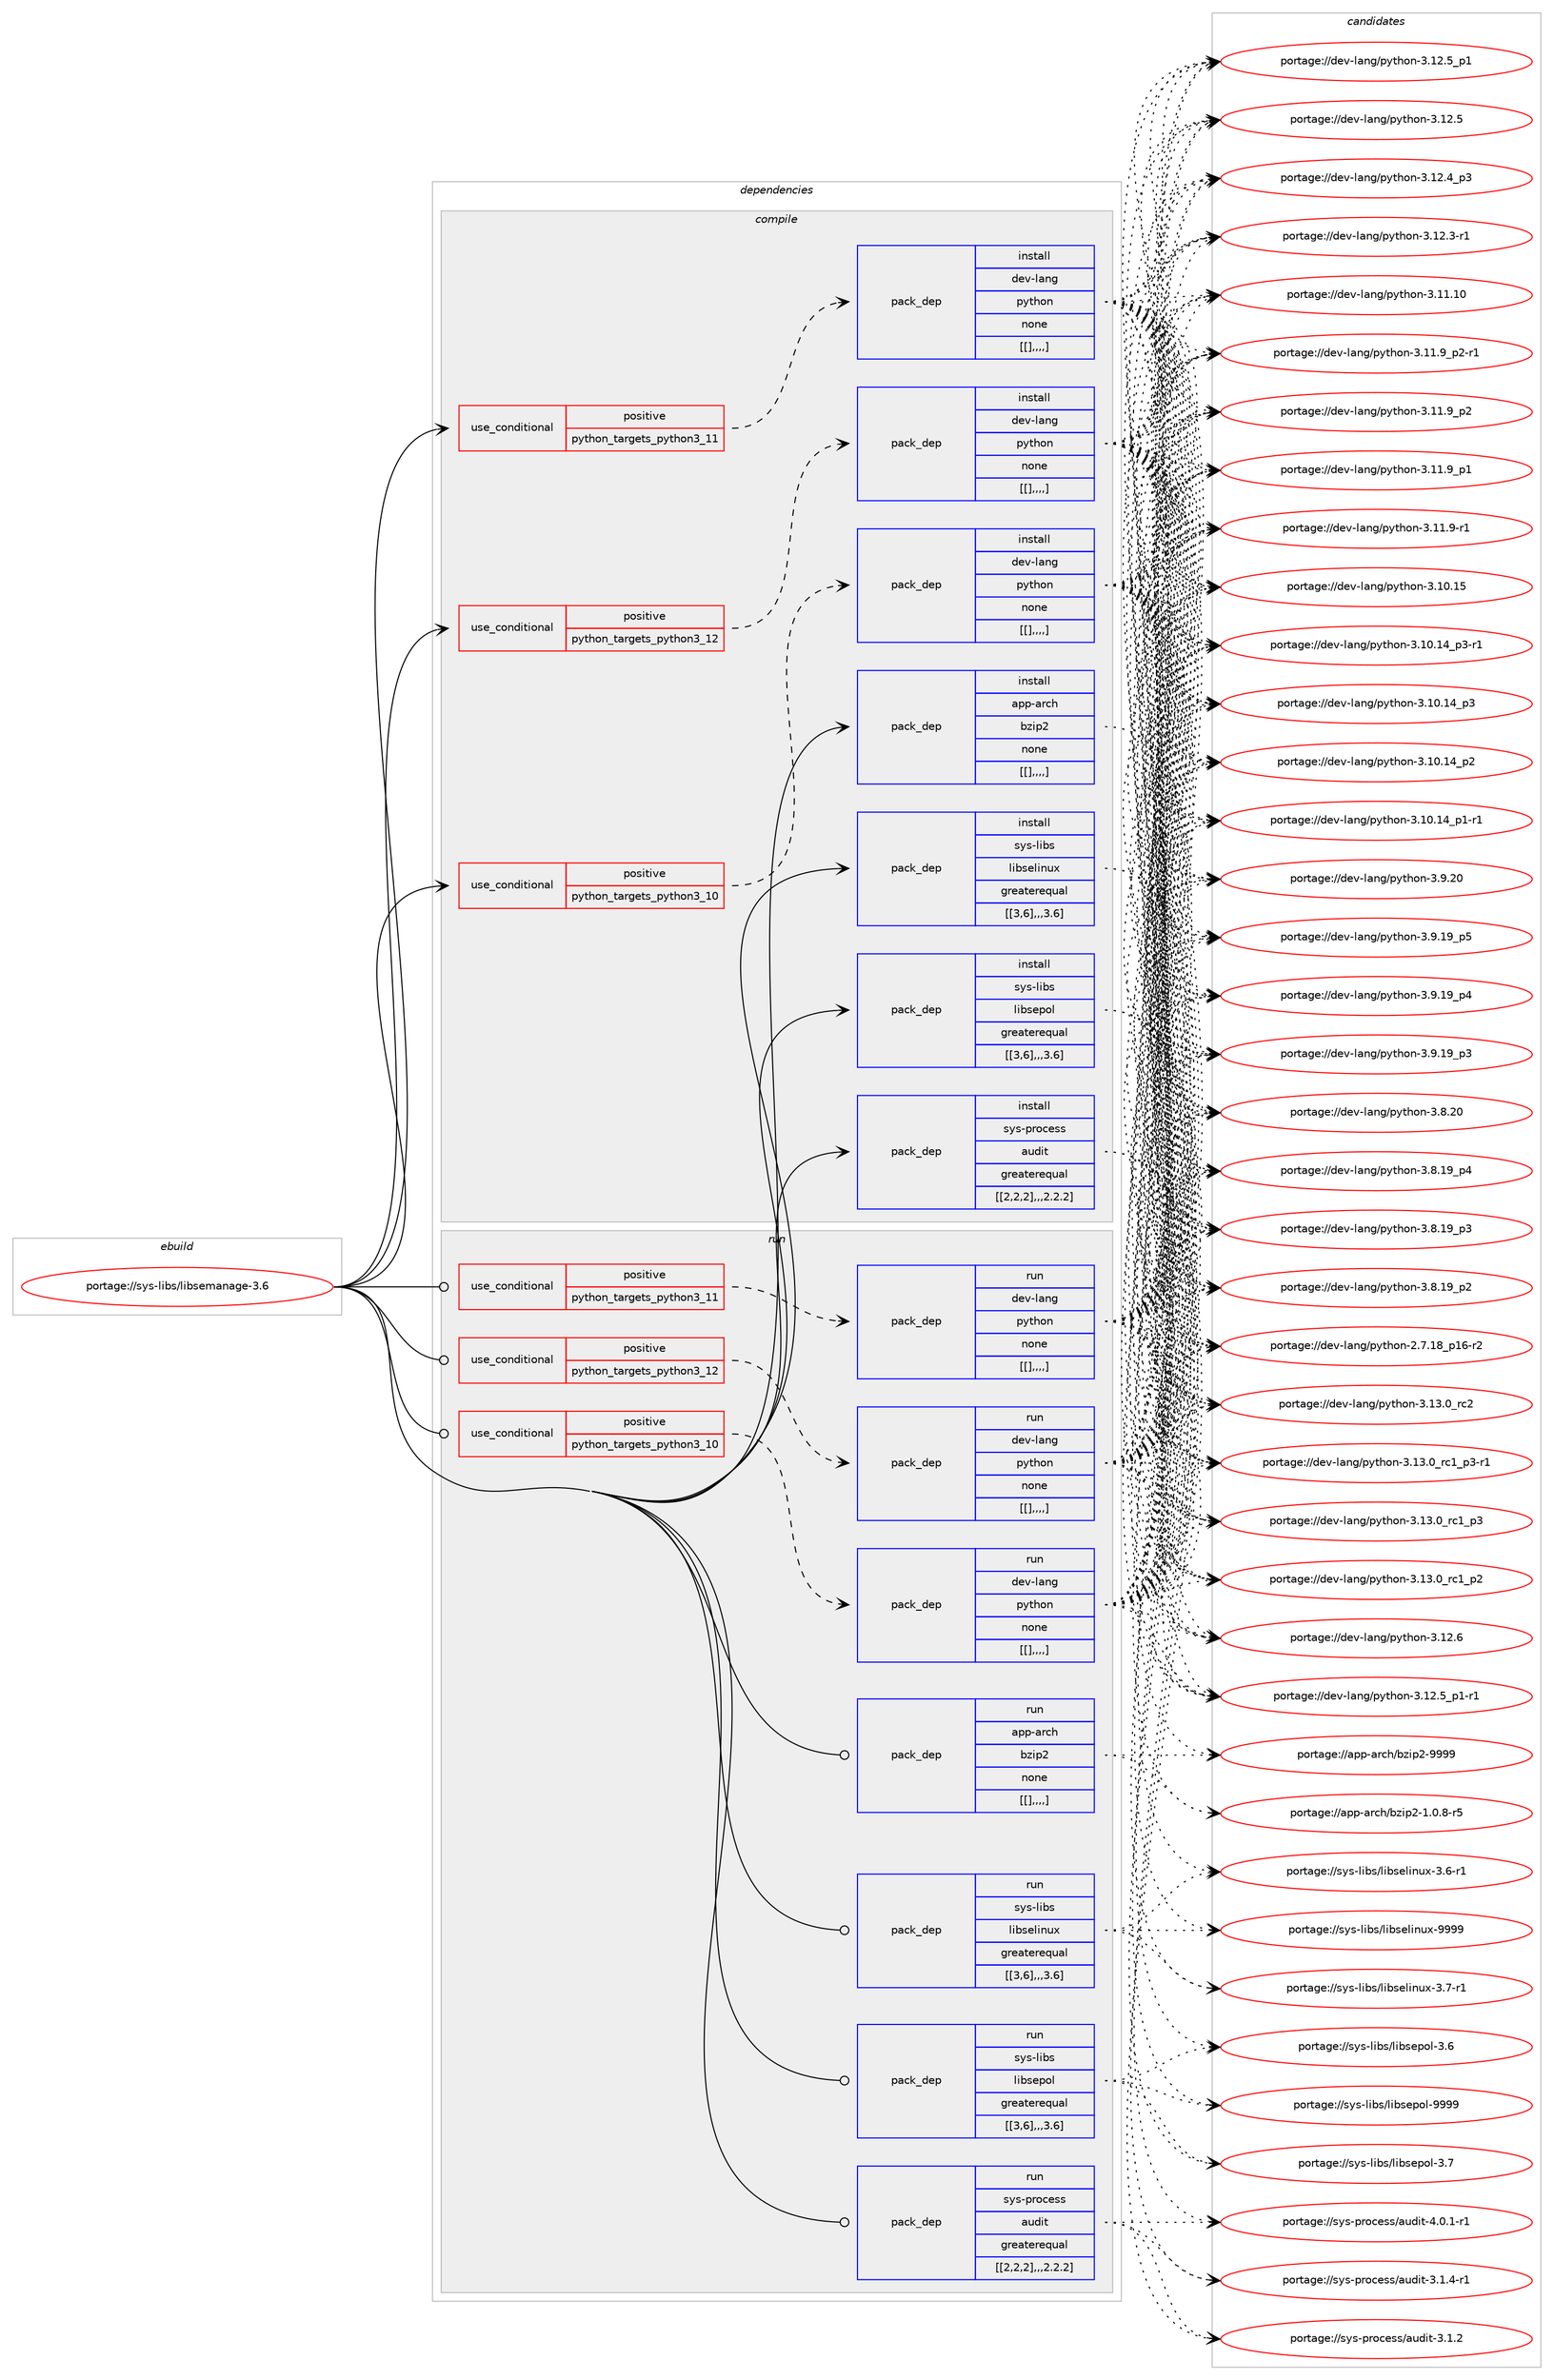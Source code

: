 digraph prolog {

# *************
# Graph options
# *************

newrank=true;
concentrate=true;
compound=true;
graph [rankdir=LR,fontname=Helvetica,fontsize=10,ranksep=1.5];#, ranksep=2.5, nodesep=0.2];
edge  [arrowhead=vee];
node  [fontname=Helvetica,fontsize=10];

# **********
# The ebuild
# **********

subgraph cluster_leftcol {
color=gray;
label=<<i>ebuild</i>>;
id [label="portage://sys-libs/libsemanage-3.6", color=red, width=4, href="../sys-libs/libsemanage-3.6.svg"];
}

# ****************
# The dependencies
# ****************

subgraph cluster_midcol {
color=gray;
label=<<i>dependencies</i>>;
subgraph cluster_compile {
fillcolor="#eeeeee";
style=filled;
label=<<i>compile</i>>;
subgraph cond122573 {
dependency459969 [label=<<TABLE BORDER="0" CELLBORDER="1" CELLSPACING="0" CELLPADDING="4"><TR><TD ROWSPAN="3" CELLPADDING="10">use_conditional</TD></TR><TR><TD>positive</TD></TR><TR><TD>python_targets_python3_10</TD></TR></TABLE>>, shape=none, color=red];
subgraph pack334276 {
dependency459970 [label=<<TABLE BORDER="0" CELLBORDER="1" CELLSPACING="0" CELLPADDING="4" WIDTH="220"><TR><TD ROWSPAN="6" CELLPADDING="30">pack_dep</TD></TR><TR><TD WIDTH="110">install</TD></TR><TR><TD>dev-lang</TD></TR><TR><TD>python</TD></TR><TR><TD>none</TD></TR><TR><TD>[[],,,,]</TD></TR></TABLE>>, shape=none, color=blue];
}
dependency459969:e -> dependency459970:w [weight=20,style="dashed",arrowhead="vee"];
}
id:e -> dependency459969:w [weight=20,style="solid",arrowhead="vee"];
subgraph cond122574 {
dependency459971 [label=<<TABLE BORDER="0" CELLBORDER="1" CELLSPACING="0" CELLPADDING="4"><TR><TD ROWSPAN="3" CELLPADDING="10">use_conditional</TD></TR><TR><TD>positive</TD></TR><TR><TD>python_targets_python3_11</TD></TR></TABLE>>, shape=none, color=red];
subgraph pack334277 {
dependency459972 [label=<<TABLE BORDER="0" CELLBORDER="1" CELLSPACING="0" CELLPADDING="4" WIDTH="220"><TR><TD ROWSPAN="6" CELLPADDING="30">pack_dep</TD></TR><TR><TD WIDTH="110">install</TD></TR><TR><TD>dev-lang</TD></TR><TR><TD>python</TD></TR><TR><TD>none</TD></TR><TR><TD>[[],,,,]</TD></TR></TABLE>>, shape=none, color=blue];
}
dependency459971:e -> dependency459972:w [weight=20,style="dashed",arrowhead="vee"];
}
id:e -> dependency459971:w [weight=20,style="solid",arrowhead="vee"];
subgraph cond122575 {
dependency459973 [label=<<TABLE BORDER="0" CELLBORDER="1" CELLSPACING="0" CELLPADDING="4"><TR><TD ROWSPAN="3" CELLPADDING="10">use_conditional</TD></TR><TR><TD>positive</TD></TR><TR><TD>python_targets_python3_12</TD></TR></TABLE>>, shape=none, color=red];
subgraph pack334278 {
dependency459974 [label=<<TABLE BORDER="0" CELLBORDER="1" CELLSPACING="0" CELLPADDING="4" WIDTH="220"><TR><TD ROWSPAN="6" CELLPADDING="30">pack_dep</TD></TR><TR><TD WIDTH="110">install</TD></TR><TR><TD>dev-lang</TD></TR><TR><TD>python</TD></TR><TR><TD>none</TD></TR><TR><TD>[[],,,,]</TD></TR></TABLE>>, shape=none, color=blue];
}
dependency459973:e -> dependency459974:w [weight=20,style="dashed",arrowhead="vee"];
}
id:e -> dependency459973:w [weight=20,style="solid",arrowhead="vee"];
subgraph pack334279 {
dependency459975 [label=<<TABLE BORDER="0" CELLBORDER="1" CELLSPACING="0" CELLPADDING="4" WIDTH="220"><TR><TD ROWSPAN="6" CELLPADDING="30">pack_dep</TD></TR><TR><TD WIDTH="110">install</TD></TR><TR><TD>app-arch</TD></TR><TR><TD>bzip2</TD></TR><TR><TD>none</TD></TR><TR><TD>[[],,,,]</TD></TR></TABLE>>, shape=none, color=blue];
}
id:e -> dependency459975:w [weight=20,style="solid",arrowhead="vee"];
subgraph pack334280 {
dependency459976 [label=<<TABLE BORDER="0" CELLBORDER="1" CELLSPACING="0" CELLPADDING="4" WIDTH="220"><TR><TD ROWSPAN="6" CELLPADDING="30">pack_dep</TD></TR><TR><TD WIDTH="110">install</TD></TR><TR><TD>sys-libs</TD></TR><TR><TD>libselinux</TD></TR><TR><TD>greaterequal</TD></TR><TR><TD>[[3,6],,,3.6]</TD></TR></TABLE>>, shape=none, color=blue];
}
id:e -> dependency459976:w [weight=20,style="solid",arrowhead="vee"];
subgraph pack334281 {
dependency459977 [label=<<TABLE BORDER="0" CELLBORDER="1" CELLSPACING="0" CELLPADDING="4" WIDTH="220"><TR><TD ROWSPAN="6" CELLPADDING="30">pack_dep</TD></TR><TR><TD WIDTH="110">install</TD></TR><TR><TD>sys-libs</TD></TR><TR><TD>libsepol</TD></TR><TR><TD>greaterequal</TD></TR><TR><TD>[[3,6],,,3.6]</TD></TR></TABLE>>, shape=none, color=blue];
}
id:e -> dependency459977:w [weight=20,style="solid",arrowhead="vee"];
subgraph pack334282 {
dependency459978 [label=<<TABLE BORDER="0" CELLBORDER="1" CELLSPACING="0" CELLPADDING="4" WIDTH="220"><TR><TD ROWSPAN="6" CELLPADDING="30">pack_dep</TD></TR><TR><TD WIDTH="110">install</TD></TR><TR><TD>sys-process</TD></TR><TR><TD>audit</TD></TR><TR><TD>greaterequal</TD></TR><TR><TD>[[2,2,2],,,2.2.2]</TD></TR></TABLE>>, shape=none, color=blue];
}
id:e -> dependency459978:w [weight=20,style="solid",arrowhead="vee"];
}
subgraph cluster_compileandrun {
fillcolor="#eeeeee";
style=filled;
label=<<i>compile and run</i>>;
}
subgraph cluster_run {
fillcolor="#eeeeee";
style=filled;
label=<<i>run</i>>;
subgraph cond122576 {
dependency459979 [label=<<TABLE BORDER="0" CELLBORDER="1" CELLSPACING="0" CELLPADDING="4"><TR><TD ROWSPAN="3" CELLPADDING="10">use_conditional</TD></TR><TR><TD>positive</TD></TR><TR><TD>python_targets_python3_10</TD></TR></TABLE>>, shape=none, color=red];
subgraph pack334283 {
dependency459980 [label=<<TABLE BORDER="0" CELLBORDER="1" CELLSPACING="0" CELLPADDING="4" WIDTH="220"><TR><TD ROWSPAN="6" CELLPADDING="30">pack_dep</TD></TR><TR><TD WIDTH="110">run</TD></TR><TR><TD>dev-lang</TD></TR><TR><TD>python</TD></TR><TR><TD>none</TD></TR><TR><TD>[[],,,,]</TD></TR></TABLE>>, shape=none, color=blue];
}
dependency459979:e -> dependency459980:w [weight=20,style="dashed",arrowhead="vee"];
}
id:e -> dependency459979:w [weight=20,style="solid",arrowhead="odot"];
subgraph cond122577 {
dependency459981 [label=<<TABLE BORDER="0" CELLBORDER="1" CELLSPACING="0" CELLPADDING="4"><TR><TD ROWSPAN="3" CELLPADDING="10">use_conditional</TD></TR><TR><TD>positive</TD></TR><TR><TD>python_targets_python3_11</TD></TR></TABLE>>, shape=none, color=red];
subgraph pack334284 {
dependency459982 [label=<<TABLE BORDER="0" CELLBORDER="1" CELLSPACING="0" CELLPADDING="4" WIDTH="220"><TR><TD ROWSPAN="6" CELLPADDING="30">pack_dep</TD></TR><TR><TD WIDTH="110">run</TD></TR><TR><TD>dev-lang</TD></TR><TR><TD>python</TD></TR><TR><TD>none</TD></TR><TR><TD>[[],,,,]</TD></TR></TABLE>>, shape=none, color=blue];
}
dependency459981:e -> dependency459982:w [weight=20,style="dashed",arrowhead="vee"];
}
id:e -> dependency459981:w [weight=20,style="solid",arrowhead="odot"];
subgraph cond122578 {
dependency459983 [label=<<TABLE BORDER="0" CELLBORDER="1" CELLSPACING="0" CELLPADDING="4"><TR><TD ROWSPAN="3" CELLPADDING="10">use_conditional</TD></TR><TR><TD>positive</TD></TR><TR><TD>python_targets_python3_12</TD></TR></TABLE>>, shape=none, color=red];
subgraph pack334285 {
dependency459984 [label=<<TABLE BORDER="0" CELLBORDER="1" CELLSPACING="0" CELLPADDING="4" WIDTH="220"><TR><TD ROWSPAN="6" CELLPADDING="30">pack_dep</TD></TR><TR><TD WIDTH="110">run</TD></TR><TR><TD>dev-lang</TD></TR><TR><TD>python</TD></TR><TR><TD>none</TD></TR><TR><TD>[[],,,,]</TD></TR></TABLE>>, shape=none, color=blue];
}
dependency459983:e -> dependency459984:w [weight=20,style="dashed",arrowhead="vee"];
}
id:e -> dependency459983:w [weight=20,style="solid",arrowhead="odot"];
subgraph pack334286 {
dependency459985 [label=<<TABLE BORDER="0" CELLBORDER="1" CELLSPACING="0" CELLPADDING="4" WIDTH="220"><TR><TD ROWSPAN="6" CELLPADDING="30">pack_dep</TD></TR><TR><TD WIDTH="110">run</TD></TR><TR><TD>app-arch</TD></TR><TR><TD>bzip2</TD></TR><TR><TD>none</TD></TR><TR><TD>[[],,,,]</TD></TR></TABLE>>, shape=none, color=blue];
}
id:e -> dependency459985:w [weight=20,style="solid",arrowhead="odot"];
subgraph pack334287 {
dependency459986 [label=<<TABLE BORDER="0" CELLBORDER="1" CELLSPACING="0" CELLPADDING="4" WIDTH="220"><TR><TD ROWSPAN="6" CELLPADDING="30">pack_dep</TD></TR><TR><TD WIDTH="110">run</TD></TR><TR><TD>sys-libs</TD></TR><TR><TD>libselinux</TD></TR><TR><TD>greaterequal</TD></TR><TR><TD>[[3,6],,,3.6]</TD></TR></TABLE>>, shape=none, color=blue];
}
id:e -> dependency459986:w [weight=20,style="solid",arrowhead="odot"];
subgraph pack334288 {
dependency459987 [label=<<TABLE BORDER="0" CELLBORDER="1" CELLSPACING="0" CELLPADDING="4" WIDTH="220"><TR><TD ROWSPAN="6" CELLPADDING="30">pack_dep</TD></TR><TR><TD WIDTH="110">run</TD></TR><TR><TD>sys-libs</TD></TR><TR><TD>libsepol</TD></TR><TR><TD>greaterequal</TD></TR><TR><TD>[[3,6],,,3.6]</TD></TR></TABLE>>, shape=none, color=blue];
}
id:e -> dependency459987:w [weight=20,style="solid",arrowhead="odot"];
subgraph pack334289 {
dependency459988 [label=<<TABLE BORDER="0" CELLBORDER="1" CELLSPACING="0" CELLPADDING="4" WIDTH="220"><TR><TD ROWSPAN="6" CELLPADDING="30">pack_dep</TD></TR><TR><TD WIDTH="110">run</TD></TR><TR><TD>sys-process</TD></TR><TR><TD>audit</TD></TR><TR><TD>greaterequal</TD></TR><TR><TD>[[2,2,2],,,2.2.2]</TD></TR></TABLE>>, shape=none, color=blue];
}
id:e -> dependency459988:w [weight=20,style="solid",arrowhead="odot"];
}
}

# **************
# The candidates
# **************

subgraph cluster_choices {
rank=same;
color=gray;
label=<<i>candidates</i>>;

subgraph choice334276 {
color=black;
nodesep=1;
choice10010111845108971101034711212111610411111045514649514648951149950 [label="portage://dev-lang/python-3.13.0_rc2", color=red, width=4,href="../dev-lang/python-3.13.0_rc2.svg"];
choice1001011184510897110103471121211161041111104551464951464895114994995112514511449 [label="portage://dev-lang/python-3.13.0_rc1_p3-r1", color=red, width=4,href="../dev-lang/python-3.13.0_rc1_p3-r1.svg"];
choice100101118451089711010347112121116104111110455146495146489511499499511251 [label="portage://dev-lang/python-3.13.0_rc1_p3", color=red, width=4,href="../dev-lang/python-3.13.0_rc1_p3.svg"];
choice100101118451089711010347112121116104111110455146495146489511499499511250 [label="portage://dev-lang/python-3.13.0_rc1_p2", color=red, width=4,href="../dev-lang/python-3.13.0_rc1_p2.svg"];
choice10010111845108971101034711212111610411111045514649504654 [label="portage://dev-lang/python-3.12.6", color=red, width=4,href="../dev-lang/python-3.12.6.svg"];
choice1001011184510897110103471121211161041111104551464950465395112494511449 [label="portage://dev-lang/python-3.12.5_p1-r1", color=red, width=4,href="../dev-lang/python-3.12.5_p1-r1.svg"];
choice100101118451089711010347112121116104111110455146495046539511249 [label="portage://dev-lang/python-3.12.5_p1", color=red, width=4,href="../dev-lang/python-3.12.5_p1.svg"];
choice10010111845108971101034711212111610411111045514649504653 [label="portage://dev-lang/python-3.12.5", color=red, width=4,href="../dev-lang/python-3.12.5.svg"];
choice100101118451089711010347112121116104111110455146495046529511251 [label="portage://dev-lang/python-3.12.4_p3", color=red, width=4,href="../dev-lang/python-3.12.4_p3.svg"];
choice100101118451089711010347112121116104111110455146495046514511449 [label="portage://dev-lang/python-3.12.3-r1", color=red, width=4,href="../dev-lang/python-3.12.3-r1.svg"];
choice1001011184510897110103471121211161041111104551464949464948 [label="portage://dev-lang/python-3.11.10", color=red, width=4,href="../dev-lang/python-3.11.10.svg"];
choice1001011184510897110103471121211161041111104551464949465795112504511449 [label="portage://dev-lang/python-3.11.9_p2-r1", color=red, width=4,href="../dev-lang/python-3.11.9_p2-r1.svg"];
choice100101118451089711010347112121116104111110455146494946579511250 [label="portage://dev-lang/python-3.11.9_p2", color=red, width=4,href="../dev-lang/python-3.11.9_p2.svg"];
choice100101118451089711010347112121116104111110455146494946579511249 [label="portage://dev-lang/python-3.11.9_p1", color=red, width=4,href="../dev-lang/python-3.11.9_p1.svg"];
choice100101118451089711010347112121116104111110455146494946574511449 [label="portage://dev-lang/python-3.11.9-r1", color=red, width=4,href="../dev-lang/python-3.11.9-r1.svg"];
choice1001011184510897110103471121211161041111104551464948464953 [label="portage://dev-lang/python-3.10.15", color=red, width=4,href="../dev-lang/python-3.10.15.svg"];
choice100101118451089711010347112121116104111110455146494846495295112514511449 [label="portage://dev-lang/python-3.10.14_p3-r1", color=red, width=4,href="../dev-lang/python-3.10.14_p3-r1.svg"];
choice10010111845108971101034711212111610411111045514649484649529511251 [label="portage://dev-lang/python-3.10.14_p3", color=red, width=4,href="../dev-lang/python-3.10.14_p3.svg"];
choice10010111845108971101034711212111610411111045514649484649529511250 [label="portage://dev-lang/python-3.10.14_p2", color=red, width=4,href="../dev-lang/python-3.10.14_p2.svg"];
choice100101118451089711010347112121116104111110455146494846495295112494511449 [label="portage://dev-lang/python-3.10.14_p1-r1", color=red, width=4,href="../dev-lang/python-3.10.14_p1-r1.svg"];
choice10010111845108971101034711212111610411111045514657465048 [label="portage://dev-lang/python-3.9.20", color=red, width=4,href="../dev-lang/python-3.9.20.svg"];
choice100101118451089711010347112121116104111110455146574649579511253 [label="portage://dev-lang/python-3.9.19_p5", color=red, width=4,href="../dev-lang/python-3.9.19_p5.svg"];
choice100101118451089711010347112121116104111110455146574649579511252 [label="portage://dev-lang/python-3.9.19_p4", color=red, width=4,href="../dev-lang/python-3.9.19_p4.svg"];
choice100101118451089711010347112121116104111110455146574649579511251 [label="portage://dev-lang/python-3.9.19_p3", color=red, width=4,href="../dev-lang/python-3.9.19_p3.svg"];
choice10010111845108971101034711212111610411111045514656465048 [label="portage://dev-lang/python-3.8.20", color=red, width=4,href="../dev-lang/python-3.8.20.svg"];
choice100101118451089711010347112121116104111110455146564649579511252 [label="portage://dev-lang/python-3.8.19_p4", color=red, width=4,href="../dev-lang/python-3.8.19_p4.svg"];
choice100101118451089711010347112121116104111110455146564649579511251 [label="portage://dev-lang/python-3.8.19_p3", color=red, width=4,href="../dev-lang/python-3.8.19_p3.svg"];
choice100101118451089711010347112121116104111110455146564649579511250 [label="portage://dev-lang/python-3.8.19_p2", color=red, width=4,href="../dev-lang/python-3.8.19_p2.svg"];
choice100101118451089711010347112121116104111110455046554649569511249544511450 [label="portage://dev-lang/python-2.7.18_p16-r2", color=red, width=4,href="../dev-lang/python-2.7.18_p16-r2.svg"];
dependency459970:e -> choice10010111845108971101034711212111610411111045514649514648951149950:w [style=dotted,weight="100"];
dependency459970:e -> choice1001011184510897110103471121211161041111104551464951464895114994995112514511449:w [style=dotted,weight="100"];
dependency459970:e -> choice100101118451089711010347112121116104111110455146495146489511499499511251:w [style=dotted,weight="100"];
dependency459970:e -> choice100101118451089711010347112121116104111110455146495146489511499499511250:w [style=dotted,weight="100"];
dependency459970:e -> choice10010111845108971101034711212111610411111045514649504654:w [style=dotted,weight="100"];
dependency459970:e -> choice1001011184510897110103471121211161041111104551464950465395112494511449:w [style=dotted,weight="100"];
dependency459970:e -> choice100101118451089711010347112121116104111110455146495046539511249:w [style=dotted,weight="100"];
dependency459970:e -> choice10010111845108971101034711212111610411111045514649504653:w [style=dotted,weight="100"];
dependency459970:e -> choice100101118451089711010347112121116104111110455146495046529511251:w [style=dotted,weight="100"];
dependency459970:e -> choice100101118451089711010347112121116104111110455146495046514511449:w [style=dotted,weight="100"];
dependency459970:e -> choice1001011184510897110103471121211161041111104551464949464948:w [style=dotted,weight="100"];
dependency459970:e -> choice1001011184510897110103471121211161041111104551464949465795112504511449:w [style=dotted,weight="100"];
dependency459970:e -> choice100101118451089711010347112121116104111110455146494946579511250:w [style=dotted,weight="100"];
dependency459970:e -> choice100101118451089711010347112121116104111110455146494946579511249:w [style=dotted,weight="100"];
dependency459970:e -> choice100101118451089711010347112121116104111110455146494946574511449:w [style=dotted,weight="100"];
dependency459970:e -> choice1001011184510897110103471121211161041111104551464948464953:w [style=dotted,weight="100"];
dependency459970:e -> choice100101118451089711010347112121116104111110455146494846495295112514511449:w [style=dotted,weight="100"];
dependency459970:e -> choice10010111845108971101034711212111610411111045514649484649529511251:w [style=dotted,weight="100"];
dependency459970:e -> choice10010111845108971101034711212111610411111045514649484649529511250:w [style=dotted,weight="100"];
dependency459970:e -> choice100101118451089711010347112121116104111110455146494846495295112494511449:w [style=dotted,weight="100"];
dependency459970:e -> choice10010111845108971101034711212111610411111045514657465048:w [style=dotted,weight="100"];
dependency459970:e -> choice100101118451089711010347112121116104111110455146574649579511253:w [style=dotted,weight="100"];
dependency459970:e -> choice100101118451089711010347112121116104111110455146574649579511252:w [style=dotted,weight="100"];
dependency459970:e -> choice100101118451089711010347112121116104111110455146574649579511251:w [style=dotted,weight="100"];
dependency459970:e -> choice10010111845108971101034711212111610411111045514656465048:w [style=dotted,weight="100"];
dependency459970:e -> choice100101118451089711010347112121116104111110455146564649579511252:w [style=dotted,weight="100"];
dependency459970:e -> choice100101118451089711010347112121116104111110455146564649579511251:w [style=dotted,weight="100"];
dependency459970:e -> choice100101118451089711010347112121116104111110455146564649579511250:w [style=dotted,weight="100"];
dependency459970:e -> choice100101118451089711010347112121116104111110455046554649569511249544511450:w [style=dotted,weight="100"];
}
subgraph choice334277 {
color=black;
nodesep=1;
choice10010111845108971101034711212111610411111045514649514648951149950 [label="portage://dev-lang/python-3.13.0_rc2", color=red, width=4,href="../dev-lang/python-3.13.0_rc2.svg"];
choice1001011184510897110103471121211161041111104551464951464895114994995112514511449 [label="portage://dev-lang/python-3.13.0_rc1_p3-r1", color=red, width=4,href="../dev-lang/python-3.13.0_rc1_p3-r1.svg"];
choice100101118451089711010347112121116104111110455146495146489511499499511251 [label="portage://dev-lang/python-3.13.0_rc1_p3", color=red, width=4,href="../dev-lang/python-3.13.0_rc1_p3.svg"];
choice100101118451089711010347112121116104111110455146495146489511499499511250 [label="portage://dev-lang/python-3.13.0_rc1_p2", color=red, width=4,href="../dev-lang/python-3.13.0_rc1_p2.svg"];
choice10010111845108971101034711212111610411111045514649504654 [label="portage://dev-lang/python-3.12.6", color=red, width=4,href="../dev-lang/python-3.12.6.svg"];
choice1001011184510897110103471121211161041111104551464950465395112494511449 [label="portage://dev-lang/python-3.12.5_p1-r1", color=red, width=4,href="../dev-lang/python-3.12.5_p1-r1.svg"];
choice100101118451089711010347112121116104111110455146495046539511249 [label="portage://dev-lang/python-3.12.5_p1", color=red, width=4,href="../dev-lang/python-3.12.5_p1.svg"];
choice10010111845108971101034711212111610411111045514649504653 [label="portage://dev-lang/python-3.12.5", color=red, width=4,href="../dev-lang/python-3.12.5.svg"];
choice100101118451089711010347112121116104111110455146495046529511251 [label="portage://dev-lang/python-3.12.4_p3", color=red, width=4,href="../dev-lang/python-3.12.4_p3.svg"];
choice100101118451089711010347112121116104111110455146495046514511449 [label="portage://dev-lang/python-3.12.3-r1", color=red, width=4,href="../dev-lang/python-3.12.3-r1.svg"];
choice1001011184510897110103471121211161041111104551464949464948 [label="portage://dev-lang/python-3.11.10", color=red, width=4,href="../dev-lang/python-3.11.10.svg"];
choice1001011184510897110103471121211161041111104551464949465795112504511449 [label="portage://dev-lang/python-3.11.9_p2-r1", color=red, width=4,href="../dev-lang/python-3.11.9_p2-r1.svg"];
choice100101118451089711010347112121116104111110455146494946579511250 [label="portage://dev-lang/python-3.11.9_p2", color=red, width=4,href="../dev-lang/python-3.11.9_p2.svg"];
choice100101118451089711010347112121116104111110455146494946579511249 [label="portage://dev-lang/python-3.11.9_p1", color=red, width=4,href="../dev-lang/python-3.11.9_p1.svg"];
choice100101118451089711010347112121116104111110455146494946574511449 [label="portage://dev-lang/python-3.11.9-r1", color=red, width=4,href="../dev-lang/python-3.11.9-r1.svg"];
choice1001011184510897110103471121211161041111104551464948464953 [label="portage://dev-lang/python-3.10.15", color=red, width=4,href="../dev-lang/python-3.10.15.svg"];
choice100101118451089711010347112121116104111110455146494846495295112514511449 [label="portage://dev-lang/python-3.10.14_p3-r1", color=red, width=4,href="../dev-lang/python-3.10.14_p3-r1.svg"];
choice10010111845108971101034711212111610411111045514649484649529511251 [label="portage://dev-lang/python-3.10.14_p3", color=red, width=4,href="../dev-lang/python-3.10.14_p3.svg"];
choice10010111845108971101034711212111610411111045514649484649529511250 [label="portage://dev-lang/python-3.10.14_p2", color=red, width=4,href="../dev-lang/python-3.10.14_p2.svg"];
choice100101118451089711010347112121116104111110455146494846495295112494511449 [label="portage://dev-lang/python-3.10.14_p1-r1", color=red, width=4,href="../dev-lang/python-3.10.14_p1-r1.svg"];
choice10010111845108971101034711212111610411111045514657465048 [label="portage://dev-lang/python-3.9.20", color=red, width=4,href="../dev-lang/python-3.9.20.svg"];
choice100101118451089711010347112121116104111110455146574649579511253 [label="portage://dev-lang/python-3.9.19_p5", color=red, width=4,href="../dev-lang/python-3.9.19_p5.svg"];
choice100101118451089711010347112121116104111110455146574649579511252 [label="portage://dev-lang/python-3.9.19_p4", color=red, width=4,href="../dev-lang/python-3.9.19_p4.svg"];
choice100101118451089711010347112121116104111110455146574649579511251 [label="portage://dev-lang/python-3.9.19_p3", color=red, width=4,href="../dev-lang/python-3.9.19_p3.svg"];
choice10010111845108971101034711212111610411111045514656465048 [label="portage://dev-lang/python-3.8.20", color=red, width=4,href="../dev-lang/python-3.8.20.svg"];
choice100101118451089711010347112121116104111110455146564649579511252 [label="portage://dev-lang/python-3.8.19_p4", color=red, width=4,href="../dev-lang/python-3.8.19_p4.svg"];
choice100101118451089711010347112121116104111110455146564649579511251 [label="portage://dev-lang/python-3.8.19_p3", color=red, width=4,href="../dev-lang/python-3.8.19_p3.svg"];
choice100101118451089711010347112121116104111110455146564649579511250 [label="portage://dev-lang/python-3.8.19_p2", color=red, width=4,href="../dev-lang/python-3.8.19_p2.svg"];
choice100101118451089711010347112121116104111110455046554649569511249544511450 [label="portage://dev-lang/python-2.7.18_p16-r2", color=red, width=4,href="../dev-lang/python-2.7.18_p16-r2.svg"];
dependency459972:e -> choice10010111845108971101034711212111610411111045514649514648951149950:w [style=dotted,weight="100"];
dependency459972:e -> choice1001011184510897110103471121211161041111104551464951464895114994995112514511449:w [style=dotted,weight="100"];
dependency459972:e -> choice100101118451089711010347112121116104111110455146495146489511499499511251:w [style=dotted,weight="100"];
dependency459972:e -> choice100101118451089711010347112121116104111110455146495146489511499499511250:w [style=dotted,weight="100"];
dependency459972:e -> choice10010111845108971101034711212111610411111045514649504654:w [style=dotted,weight="100"];
dependency459972:e -> choice1001011184510897110103471121211161041111104551464950465395112494511449:w [style=dotted,weight="100"];
dependency459972:e -> choice100101118451089711010347112121116104111110455146495046539511249:w [style=dotted,weight="100"];
dependency459972:e -> choice10010111845108971101034711212111610411111045514649504653:w [style=dotted,weight="100"];
dependency459972:e -> choice100101118451089711010347112121116104111110455146495046529511251:w [style=dotted,weight="100"];
dependency459972:e -> choice100101118451089711010347112121116104111110455146495046514511449:w [style=dotted,weight="100"];
dependency459972:e -> choice1001011184510897110103471121211161041111104551464949464948:w [style=dotted,weight="100"];
dependency459972:e -> choice1001011184510897110103471121211161041111104551464949465795112504511449:w [style=dotted,weight="100"];
dependency459972:e -> choice100101118451089711010347112121116104111110455146494946579511250:w [style=dotted,weight="100"];
dependency459972:e -> choice100101118451089711010347112121116104111110455146494946579511249:w [style=dotted,weight="100"];
dependency459972:e -> choice100101118451089711010347112121116104111110455146494946574511449:w [style=dotted,weight="100"];
dependency459972:e -> choice1001011184510897110103471121211161041111104551464948464953:w [style=dotted,weight="100"];
dependency459972:e -> choice100101118451089711010347112121116104111110455146494846495295112514511449:w [style=dotted,weight="100"];
dependency459972:e -> choice10010111845108971101034711212111610411111045514649484649529511251:w [style=dotted,weight="100"];
dependency459972:e -> choice10010111845108971101034711212111610411111045514649484649529511250:w [style=dotted,weight="100"];
dependency459972:e -> choice100101118451089711010347112121116104111110455146494846495295112494511449:w [style=dotted,weight="100"];
dependency459972:e -> choice10010111845108971101034711212111610411111045514657465048:w [style=dotted,weight="100"];
dependency459972:e -> choice100101118451089711010347112121116104111110455146574649579511253:w [style=dotted,weight="100"];
dependency459972:e -> choice100101118451089711010347112121116104111110455146574649579511252:w [style=dotted,weight="100"];
dependency459972:e -> choice100101118451089711010347112121116104111110455146574649579511251:w [style=dotted,weight="100"];
dependency459972:e -> choice10010111845108971101034711212111610411111045514656465048:w [style=dotted,weight="100"];
dependency459972:e -> choice100101118451089711010347112121116104111110455146564649579511252:w [style=dotted,weight="100"];
dependency459972:e -> choice100101118451089711010347112121116104111110455146564649579511251:w [style=dotted,weight="100"];
dependency459972:e -> choice100101118451089711010347112121116104111110455146564649579511250:w [style=dotted,weight="100"];
dependency459972:e -> choice100101118451089711010347112121116104111110455046554649569511249544511450:w [style=dotted,weight="100"];
}
subgraph choice334278 {
color=black;
nodesep=1;
choice10010111845108971101034711212111610411111045514649514648951149950 [label="portage://dev-lang/python-3.13.0_rc2", color=red, width=4,href="../dev-lang/python-3.13.0_rc2.svg"];
choice1001011184510897110103471121211161041111104551464951464895114994995112514511449 [label="portage://dev-lang/python-3.13.0_rc1_p3-r1", color=red, width=4,href="../dev-lang/python-3.13.0_rc1_p3-r1.svg"];
choice100101118451089711010347112121116104111110455146495146489511499499511251 [label="portage://dev-lang/python-3.13.0_rc1_p3", color=red, width=4,href="../dev-lang/python-3.13.0_rc1_p3.svg"];
choice100101118451089711010347112121116104111110455146495146489511499499511250 [label="portage://dev-lang/python-3.13.0_rc1_p2", color=red, width=4,href="../dev-lang/python-3.13.0_rc1_p2.svg"];
choice10010111845108971101034711212111610411111045514649504654 [label="portage://dev-lang/python-3.12.6", color=red, width=4,href="../dev-lang/python-3.12.6.svg"];
choice1001011184510897110103471121211161041111104551464950465395112494511449 [label="portage://dev-lang/python-3.12.5_p1-r1", color=red, width=4,href="../dev-lang/python-3.12.5_p1-r1.svg"];
choice100101118451089711010347112121116104111110455146495046539511249 [label="portage://dev-lang/python-3.12.5_p1", color=red, width=4,href="../dev-lang/python-3.12.5_p1.svg"];
choice10010111845108971101034711212111610411111045514649504653 [label="portage://dev-lang/python-3.12.5", color=red, width=4,href="../dev-lang/python-3.12.5.svg"];
choice100101118451089711010347112121116104111110455146495046529511251 [label="portage://dev-lang/python-3.12.4_p3", color=red, width=4,href="../dev-lang/python-3.12.4_p3.svg"];
choice100101118451089711010347112121116104111110455146495046514511449 [label="portage://dev-lang/python-3.12.3-r1", color=red, width=4,href="../dev-lang/python-3.12.3-r1.svg"];
choice1001011184510897110103471121211161041111104551464949464948 [label="portage://dev-lang/python-3.11.10", color=red, width=4,href="../dev-lang/python-3.11.10.svg"];
choice1001011184510897110103471121211161041111104551464949465795112504511449 [label="portage://dev-lang/python-3.11.9_p2-r1", color=red, width=4,href="../dev-lang/python-3.11.9_p2-r1.svg"];
choice100101118451089711010347112121116104111110455146494946579511250 [label="portage://dev-lang/python-3.11.9_p2", color=red, width=4,href="../dev-lang/python-3.11.9_p2.svg"];
choice100101118451089711010347112121116104111110455146494946579511249 [label="portage://dev-lang/python-3.11.9_p1", color=red, width=4,href="../dev-lang/python-3.11.9_p1.svg"];
choice100101118451089711010347112121116104111110455146494946574511449 [label="portage://dev-lang/python-3.11.9-r1", color=red, width=4,href="../dev-lang/python-3.11.9-r1.svg"];
choice1001011184510897110103471121211161041111104551464948464953 [label="portage://dev-lang/python-3.10.15", color=red, width=4,href="../dev-lang/python-3.10.15.svg"];
choice100101118451089711010347112121116104111110455146494846495295112514511449 [label="portage://dev-lang/python-3.10.14_p3-r1", color=red, width=4,href="../dev-lang/python-3.10.14_p3-r1.svg"];
choice10010111845108971101034711212111610411111045514649484649529511251 [label="portage://dev-lang/python-3.10.14_p3", color=red, width=4,href="../dev-lang/python-3.10.14_p3.svg"];
choice10010111845108971101034711212111610411111045514649484649529511250 [label="portage://dev-lang/python-3.10.14_p2", color=red, width=4,href="../dev-lang/python-3.10.14_p2.svg"];
choice100101118451089711010347112121116104111110455146494846495295112494511449 [label="portage://dev-lang/python-3.10.14_p1-r1", color=red, width=4,href="../dev-lang/python-3.10.14_p1-r1.svg"];
choice10010111845108971101034711212111610411111045514657465048 [label="portage://dev-lang/python-3.9.20", color=red, width=4,href="../dev-lang/python-3.9.20.svg"];
choice100101118451089711010347112121116104111110455146574649579511253 [label="portage://dev-lang/python-3.9.19_p5", color=red, width=4,href="../dev-lang/python-3.9.19_p5.svg"];
choice100101118451089711010347112121116104111110455146574649579511252 [label="portage://dev-lang/python-3.9.19_p4", color=red, width=4,href="../dev-lang/python-3.9.19_p4.svg"];
choice100101118451089711010347112121116104111110455146574649579511251 [label="portage://dev-lang/python-3.9.19_p3", color=red, width=4,href="../dev-lang/python-3.9.19_p3.svg"];
choice10010111845108971101034711212111610411111045514656465048 [label="portage://dev-lang/python-3.8.20", color=red, width=4,href="../dev-lang/python-3.8.20.svg"];
choice100101118451089711010347112121116104111110455146564649579511252 [label="portage://dev-lang/python-3.8.19_p4", color=red, width=4,href="../dev-lang/python-3.8.19_p4.svg"];
choice100101118451089711010347112121116104111110455146564649579511251 [label="portage://dev-lang/python-3.8.19_p3", color=red, width=4,href="../dev-lang/python-3.8.19_p3.svg"];
choice100101118451089711010347112121116104111110455146564649579511250 [label="portage://dev-lang/python-3.8.19_p2", color=red, width=4,href="../dev-lang/python-3.8.19_p2.svg"];
choice100101118451089711010347112121116104111110455046554649569511249544511450 [label="portage://dev-lang/python-2.7.18_p16-r2", color=red, width=4,href="../dev-lang/python-2.7.18_p16-r2.svg"];
dependency459974:e -> choice10010111845108971101034711212111610411111045514649514648951149950:w [style=dotted,weight="100"];
dependency459974:e -> choice1001011184510897110103471121211161041111104551464951464895114994995112514511449:w [style=dotted,weight="100"];
dependency459974:e -> choice100101118451089711010347112121116104111110455146495146489511499499511251:w [style=dotted,weight="100"];
dependency459974:e -> choice100101118451089711010347112121116104111110455146495146489511499499511250:w [style=dotted,weight="100"];
dependency459974:e -> choice10010111845108971101034711212111610411111045514649504654:w [style=dotted,weight="100"];
dependency459974:e -> choice1001011184510897110103471121211161041111104551464950465395112494511449:w [style=dotted,weight="100"];
dependency459974:e -> choice100101118451089711010347112121116104111110455146495046539511249:w [style=dotted,weight="100"];
dependency459974:e -> choice10010111845108971101034711212111610411111045514649504653:w [style=dotted,weight="100"];
dependency459974:e -> choice100101118451089711010347112121116104111110455146495046529511251:w [style=dotted,weight="100"];
dependency459974:e -> choice100101118451089711010347112121116104111110455146495046514511449:w [style=dotted,weight="100"];
dependency459974:e -> choice1001011184510897110103471121211161041111104551464949464948:w [style=dotted,weight="100"];
dependency459974:e -> choice1001011184510897110103471121211161041111104551464949465795112504511449:w [style=dotted,weight="100"];
dependency459974:e -> choice100101118451089711010347112121116104111110455146494946579511250:w [style=dotted,weight="100"];
dependency459974:e -> choice100101118451089711010347112121116104111110455146494946579511249:w [style=dotted,weight="100"];
dependency459974:e -> choice100101118451089711010347112121116104111110455146494946574511449:w [style=dotted,weight="100"];
dependency459974:e -> choice1001011184510897110103471121211161041111104551464948464953:w [style=dotted,weight="100"];
dependency459974:e -> choice100101118451089711010347112121116104111110455146494846495295112514511449:w [style=dotted,weight="100"];
dependency459974:e -> choice10010111845108971101034711212111610411111045514649484649529511251:w [style=dotted,weight="100"];
dependency459974:e -> choice10010111845108971101034711212111610411111045514649484649529511250:w [style=dotted,weight="100"];
dependency459974:e -> choice100101118451089711010347112121116104111110455146494846495295112494511449:w [style=dotted,weight="100"];
dependency459974:e -> choice10010111845108971101034711212111610411111045514657465048:w [style=dotted,weight="100"];
dependency459974:e -> choice100101118451089711010347112121116104111110455146574649579511253:w [style=dotted,weight="100"];
dependency459974:e -> choice100101118451089711010347112121116104111110455146574649579511252:w [style=dotted,weight="100"];
dependency459974:e -> choice100101118451089711010347112121116104111110455146574649579511251:w [style=dotted,weight="100"];
dependency459974:e -> choice10010111845108971101034711212111610411111045514656465048:w [style=dotted,weight="100"];
dependency459974:e -> choice100101118451089711010347112121116104111110455146564649579511252:w [style=dotted,weight="100"];
dependency459974:e -> choice100101118451089711010347112121116104111110455146564649579511251:w [style=dotted,weight="100"];
dependency459974:e -> choice100101118451089711010347112121116104111110455146564649579511250:w [style=dotted,weight="100"];
dependency459974:e -> choice100101118451089711010347112121116104111110455046554649569511249544511450:w [style=dotted,weight="100"];
}
subgraph choice334279 {
color=black;
nodesep=1;
choice971121124597114991044798122105112504557575757 [label="portage://app-arch/bzip2-9999", color=red, width=4,href="../app-arch/bzip2-9999.svg"];
choice971121124597114991044798122105112504549464846564511453 [label="portage://app-arch/bzip2-1.0.8-r5", color=red, width=4,href="../app-arch/bzip2-1.0.8-r5.svg"];
dependency459975:e -> choice971121124597114991044798122105112504557575757:w [style=dotted,weight="100"];
dependency459975:e -> choice971121124597114991044798122105112504549464846564511453:w [style=dotted,weight="100"];
}
subgraph choice334280 {
color=black;
nodesep=1;
choice115121115451081059811547108105981151011081051101171204557575757 [label="portage://sys-libs/libselinux-9999", color=red, width=4,href="../sys-libs/libselinux-9999.svg"];
choice11512111545108105981154710810598115101108105110117120455146554511449 [label="portage://sys-libs/libselinux-3.7-r1", color=red, width=4,href="../sys-libs/libselinux-3.7-r1.svg"];
choice11512111545108105981154710810598115101108105110117120455146544511449 [label="portage://sys-libs/libselinux-3.6-r1", color=red, width=4,href="../sys-libs/libselinux-3.6-r1.svg"];
dependency459976:e -> choice115121115451081059811547108105981151011081051101171204557575757:w [style=dotted,weight="100"];
dependency459976:e -> choice11512111545108105981154710810598115101108105110117120455146554511449:w [style=dotted,weight="100"];
dependency459976:e -> choice11512111545108105981154710810598115101108105110117120455146544511449:w [style=dotted,weight="100"];
}
subgraph choice334281 {
color=black;
nodesep=1;
choice115121115451081059811547108105981151011121111084557575757 [label="portage://sys-libs/libsepol-9999", color=red, width=4,href="../sys-libs/libsepol-9999.svg"];
choice1151211154510810598115471081059811510111211110845514655 [label="portage://sys-libs/libsepol-3.7", color=red, width=4,href="../sys-libs/libsepol-3.7.svg"];
choice1151211154510810598115471081059811510111211110845514654 [label="portage://sys-libs/libsepol-3.6", color=red, width=4,href="../sys-libs/libsepol-3.6.svg"];
dependency459977:e -> choice115121115451081059811547108105981151011121111084557575757:w [style=dotted,weight="100"];
dependency459977:e -> choice1151211154510810598115471081059811510111211110845514655:w [style=dotted,weight="100"];
dependency459977:e -> choice1151211154510810598115471081059811510111211110845514654:w [style=dotted,weight="100"];
}
subgraph choice334282 {
color=black;
nodesep=1;
choice115121115451121141119910111511547971171001051164552464846494511449 [label="portage://sys-process/audit-4.0.1-r1", color=red, width=4,href="../sys-process/audit-4.0.1-r1.svg"];
choice115121115451121141119910111511547971171001051164551464946524511449 [label="portage://sys-process/audit-3.1.4-r1", color=red, width=4,href="../sys-process/audit-3.1.4-r1.svg"];
choice11512111545112114111991011151154797117100105116455146494650 [label="portage://sys-process/audit-3.1.2", color=red, width=4,href="../sys-process/audit-3.1.2.svg"];
dependency459978:e -> choice115121115451121141119910111511547971171001051164552464846494511449:w [style=dotted,weight="100"];
dependency459978:e -> choice115121115451121141119910111511547971171001051164551464946524511449:w [style=dotted,weight="100"];
dependency459978:e -> choice11512111545112114111991011151154797117100105116455146494650:w [style=dotted,weight="100"];
}
subgraph choice334283 {
color=black;
nodesep=1;
choice10010111845108971101034711212111610411111045514649514648951149950 [label="portage://dev-lang/python-3.13.0_rc2", color=red, width=4,href="../dev-lang/python-3.13.0_rc2.svg"];
choice1001011184510897110103471121211161041111104551464951464895114994995112514511449 [label="portage://dev-lang/python-3.13.0_rc1_p3-r1", color=red, width=4,href="../dev-lang/python-3.13.0_rc1_p3-r1.svg"];
choice100101118451089711010347112121116104111110455146495146489511499499511251 [label="portage://dev-lang/python-3.13.0_rc1_p3", color=red, width=4,href="../dev-lang/python-3.13.0_rc1_p3.svg"];
choice100101118451089711010347112121116104111110455146495146489511499499511250 [label="portage://dev-lang/python-3.13.0_rc1_p2", color=red, width=4,href="../dev-lang/python-3.13.0_rc1_p2.svg"];
choice10010111845108971101034711212111610411111045514649504654 [label="portage://dev-lang/python-3.12.6", color=red, width=4,href="../dev-lang/python-3.12.6.svg"];
choice1001011184510897110103471121211161041111104551464950465395112494511449 [label="portage://dev-lang/python-3.12.5_p1-r1", color=red, width=4,href="../dev-lang/python-3.12.5_p1-r1.svg"];
choice100101118451089711010347112121116104111110455146495046539511249 [label="portage://dev-lang/python-3.12.5_p1", color=red, width=4,href="../dev-lang/python-3.12.5_p1.svg"];
choice10010111845108971101034711212111610411111045514649504653 [label="portage://dev-lang/python-3.12.5", color=red, width=4,href="../dev-lang/python-3.12.5.svg"];
choice100101118451089711010347112121116104111110455146495046529511251 [label="portage://dev-lang/python-3.12.4_p3", color=red, width=4,href="../dev-lang/python-3.12.4_p3.svg"];
choice100101118451089711010347112121116104111110455146495046514511449 [label="portage://dev-lang/python-3.12.3-r1", color=red, width=4,href="../dev-lang/python-3.12.3-r1.svg"];
choice1001011184510897110103471121211161041111104551464949464948 [label="portage://dev-lang/python-3.11.10", color=red, width=4,href="../dev-lang/python-3.11.10.svg"];
choice1001011184510897110103471121211161041111104551464949465795112504511449 [label="portage://dev-lang/python-3.11.9_p2-r1", color=red, width=4,href="../dev-lang/python-3.11.9_p2-r1.svg"];
choice100101118451089711010347112121116104111110455146494946579511250 [label="portage://dev-lang/python-3.11.9_p2", color=red, width=4,href="../dev-lang/python-3.11.9_p2.svg"];
choice100101118451089711010347112121116104111110455146494946579511249 [label="portage://dev-lang/python-3.11.9_p1", color=red, width=4,href="../dev-lang/python-3.11.9_p1.svg"];
choice100101118451089711010347112121116104111110455146494946574511449 [label="portage://dev-lang/python-3.11.9-r1", color=red, width=4,href="../dev-lang/python-3.11.9-r1.svg"];
choice1001011184510897110103471121211161041111104551464948464953 [label="portage://dev-lang/python-3.10.15", color=red, width=4,href="../dev-lang/python-3.10.15.svg"];
choice100101118451089711010347112121116104111110455146494846495295112514511449 [label="portage://dev-lang/python-3.10.14_p3-r1", color=red, width=4,href="../dev-lang/python-3.10.14_p3-r1.svg"];
choice10010111845108971101034711212111610411111045514649484649529511251 [label="portage://dev-lang/python-3.10.14_p3", color=red, width=4,href="../dev-lang/python-3.10.14_p3.svg"];
choice10010111845108971101034711212111610411111045514649484649529511250 [label="portage://dev-lang/python-3.10.14_p2", color=red, width=4,href="../dev-lang/python-3.10.14_p2.svg"];
choice100101118451089711010347112121116104111110455146494846495295112494511449 [label="portage://dev-lang/python-3.10.14_p1-r1", color=red, width=4,href="../dev-lang/python-3.10.14_p1-r1.svg"];
choice10010111845108971101034711212111610411111045514657465048 [label="portage://dev-lang/python-3.9.20", color=red, width=4,href="../dev-lang/python-3.9.20.svg"];
choice100101118451089711010347112121116104111110455146574649579511253 [label="portage://dev-lang/python-3.9.19_p5", color=red, width=4,href="../dev-lang/python-3.9.19_p5.svg"];
choice100101118451089711010347112121116104111110455146574649579511252 [label="portage://dev-lang/python-3.9.19_p4", color=red, width=4,href="../dev-lang/python-3.9.19_p4.svg"];
choice100101118451089711010347112121116104111110455146574649579511251 [label="portage://dev-lang/python-3.9.19_p3", color=red, width=4,href="../dev-lang/python-3.9.19_p3.svg"];
choice10010111845108971101034711212111610411111045514656465048 [label="portage://dev-lang/python-3.8.20", color=red, width=4,href="../dev-lang/python-3.8.20.svg"];
choice100101118451089711010347112121116104111110455146564649579511252 [label="portage://dev-lang/python-3.8.19_p4", color=red, width=4,href="../dev-lang/python-3.8.19_p4.svg"];
choice100101118451089711010347112121116104111110455146564649579511251 [label="portage://dev-lang/python-3.8.19_p3", color=red, width=4,href="../dev-lang/python-3.8.19_p3.svg"];
choice100101118451089711010347112121116104111110455146564649579511250 [label="portage://dev-lang/python-3.8.19_p2", color=red, width=4,href="../dev-lang/python-3.8.19_p2.svg"];
choice100101118451089711010347112121116104111110455046554649569511249544511450 [label="portage://dev-lang/python-2.7.18_p16-r2", color=red, width=4,href="../dev-lang/python-2.7.18_p16-r2.svg"];
dependency459980:e -> choice10010111845108971101034711212111610411111045514649514648951149950:w [style=dotted,weight="100"];
dependency459980:e -> choice1001011184510897110103471121211161041111104551464951464895114994995112514511449:w [style=dotted,weight="100"];
dependency459980:e -> choice100101118451089711010347112121116104111110455146495146489511499499511251:w [style=dotted,weight="100"];
dependency459980:e -> choice100101118451089711010347112121116104111110455146495146489511499499511250:w [style=dotted,weight="100"];
dependency459980:e -> choice10010111845108971101034711212111610411111045514649504654:w [style=dotted,weight="100"];
dependency459980:e -> choice1001011184510897110103471121211161041111104551464950465395112494511449:w [style=dotted,weight="100"];
dependency459980:e -> choice100101118451089711010347112121116104111110455146495046539511249:w [style=dotted,weight="100"];
dependency459980:e -> choice10010111845108971101034711212111610411111045514649504653:w [style=dotted,weight="100"];
dependency459980:e -> choice100101118451089711010347112121116104111110455146495046529511251:w [style=dotted,weight="100"];
dependency459980:e -> choice100101118451089711010347112121116104111110455146495046514511449:w [style=dotted,weight="100"];
dependency459980:e -> choice1001011184510897110103471121211161041111104551464949464948:w [style=dotted,weight="100"];
dependency459980:e -> choice1001011184510897110103471121211161041111104551464949465795112504511449:w [style=dotted,weight="100"];
dependency459980:e -> choice100101118451089711010347112121116104111110455146494946579511250:w [style=dotted,weight="100"];
dependency459980:e -> choice100101118451089711010347112121116104111110455146494946579511249:w [style=dotted,weight="100"];
dependency459980:e -> choice100101118451089711010347112121116104111110455146494946574511449:w [style=dotted,weight="100"];
dependency459980:e -> choice1001011184510897110103471121211161041111104551464948464953:w [style=dotted,weight="100"];
dependency459980:e -> choice100101118451089711010347112121116104111110455146494846495295112514511449:w [style=dotted,weight="100"];
dependency459980:e -> choice10010111845108971101034711212111610411111045514649484649529511251:w [style=dotted,weight="100"];
dependency459980:e -> choice10010111845108971101034711212111610411111045514649484649529511250:w [style=dotted,weight="100"];
dependency459980:e -> choice100101118451089711010347112121116104111110455146494846495295112494511449:w [style=dotted,weight="100"];
dependency459980:e -> choice10010111845108971101034711212111610411111045514657465048:w [style=dotted,weight="100"];
dependency459980:e -> choice100101118451089711010347112121116104111110455146574649579511253:w [style=dotted,weight="100"];
dependency459980:e -> choice100101118451089711010347112121116104111110455146574649579511252:w [style=dotted,weight="100"];
dependency459980:e -> choice100101118451089711010347112121116104111110455146574649579511251:w [style=dotted,weight="100"];
dependency459980:e -> choice10010111845108971101034711212111610411111045514656465048:w [style=dotted,weight="100"];
dependency459980:e -> choice100101118451089711010347112121116104111110455146564649579511252:w [style=dotted,weight="100"];
dependency459980:e -> choice100101118451089711010347112121116104111110455146564649579511251:w [style=dotted,weight="100"];
dependency459980:e -> choice100101118451089711010347112121116104111110455146564649579511250:w [style=dotted,weight="100"];
dependency459980:e -> choice100101118451089711010347112121116104111110455046554649569511249544511450:w [style=dotted,weight="100"];
}
subgraph choice334284 {
color=black;
nodesep=1;
choice10010111845108971101034711212111610411111045514649514648951149950 [label="portage://dev-lang/python-3.13.0_rc2", color=red, width=4,href="../dev-lang/python-3.13.0_rc2.svg"];
choice1001011184510897110103471121211161041111104551464951464895114994995112514511449 [label="portage://dev-lang/python-3.13.0_rc1_p3-r1", color=red, width=4,href="../dev-lang/python-3.13.0_rc1_p3-r1.svg"];
choice100101118451089711010347112121116104111110455146495146489511499499511251 [label="portage://dev-lang/python-3.13.0_rc1_p3", color=red, width=4,href="../dev-lang/python-3.13.0_rc1_p3.svg"];
choice100101118451089711010347112121116104111110455146495146489511499499511250 [label="portage://dev-lang/python-3.13.0_rc1_p2", color=red, width=4,href="../dev-lang/python-3.13.0_rc1_p2.svg"];
choice10010111845108971101034711212111610411111045514649504654 [label="portage://dev-lang/python-3.12.6", color=red, width=4,href="../dev-lang/python-3.12.6.svg"];
choice1001011184510897110103471121211161041111104551464950465395112494511449 [label="portage://dev-lang/python-3.12.5_p1-r1", color=red, width=4,href="../dev-lang/python-3.12.5_p1-r1.svg"];
choice100101118451089711010347112121116104111110455146495046539511249 [label="portage://dev-lang/python-3.12.5_p1", color=red, width=4,href="../dev-lang/python-3.12.5_p1.svg"];
choice10010111845108971101034711212111610411111045514649504653 [label="portage://dev-lang/python-3.12.5", color=red, width=4,href="../dev-lang/python-3.12.5.svg"];
choice100101118451089711010347112121116104111110455146495046529511251 [label="portage://dev-lang/python-3.12.4_p3", color=red, width=4,href="../dev-lang/python-3.12.4_p3.svg"];
choice100101118451089711010347112121116104111110455146495046514511449 [label="portage://dev-lang/python-3.12.3-r1", color=red, width=4,href="../dev-lang/python-3.12.3-r1.svg"];
choice1001011184510897110103471121211161041111104551464949464948 [label="portage://dev-lang/python-3.11.10", color=red, width=4,href="../dev-lang/python-3.11.10.svg"];
choice1001011184510897110103471121211161041111104551464949465795112504511449 [label="portage://dev-lang/python-3.11.9_p2-r1", color=red, width=4,href="../dev-lang/python-3.11.9_p2-r1.svg"];
choice100101118451089711010347112121116104111110455146494946579511250 [label="portage://dev-lang/python-3.11.9_p2", color=red, width=4,href="../dev-lang/python-3.11.9_p2.svg"];
choice100101118451089711010347112121116104111110455146494946579511249 [label="portage://dev-lang/python-3.11.9_p1", color=red, width=4,href="../dev-lang/python-3.11.9_p1.svg"];
choice100101118451089711010347112121116104111110455146494946574511449 [label="portage://dev-lang/python-3.11.9-r1", color=red, width=4,href="../dev-lang/python-3.11.9-r1.svg"];
choice1001011184510897110103471121211161041111104551464948464953 [label="portage://dev-lang/python-3.10.15", color=red, width=4,href="../dev-lang/python-3.10.15.svg"];
choice100101118451089711010347112121116104111110455146494846495295112514511449 [label="portage://dev-lang/python-3.10.14_p3-r1", color=red, width=4,href="../dev-lang/python-3.10.14_p3-r1.svg"];
choice10010111845108971101034711212111610411111045514649484649529511251 [label="portage://dev-lang/python-3.10.14_p3", color=red, width=4,href="../dev-lang/python-3.10.14_p3.svg"];
choice10010111845108971101034711212111610411111045514649484649529511250 [label="portage://dev-lang/python-3.10.14_p2", color=red, width=4,href="../dev-lang/python-3.10.14_p2.svg"];
choice100101118451089711010347112121116104111110455146494846495295112494511449 [label="portage://dev-lang/python-3.10.14_p1-r1", color=red, width=4,href="../dev-lang/python-3.10.14_p1-r1.svg"];
choice10010111845108971101034711212111610411111045514657465048 [label="portage://dev-lang/python-3.9.20", color=red, width=4,href="../dev-lang/python-3.9.20.svg"];
choice100101118451089711010347112121116104111110455146574649579511253 [label="portage://dev-lang/python-3.9.19_p5", color=red, width=4,href="../dev-lang/python-3.9.19_p5.svg"];
choice100101118451089711010347112121116104111110455146574649579511252 [label="portage://dev-lang/python-3.9.19_p4", color=red, width=4,href="../dev-lang/python-3.9.19_p4.svg"];
choice100101118451089711010347112121116104111110455146574649579511251 [label="portage://dev-lang/python-3.9.19_p3", color=red, width=4,href="../dev-lang/python-3.9.19_p3.svg"];
choice10010111845108971101034711212111610411111045514656465048 [label="portage://dev-lang/python-3.8.20", color=red, width=4,href="../dev-lang/python-3.8.20.svg"];
choice100101118451089711010347112121116104111110455146564649579511252 [label="portage://dev-lang/python-3.8.19_p4", color=red, width=4,href="../dev-lang/python-3.8.19_p4.svg"];
choice100101118451089711010347112121116104111110455146564649579511251 [label="portage://dev-lang/python-3.8.19_p3", color=red, width=4,href="../dev-lang/python-3.8.19_p3.svg"];
choice100101118451089711010347112121116104111110455146564649579511250 [label="portage://dev-lang/python-3.8.19_p2", color=red, width=4,href="../dev-lang/python-3.8.19_p2.svg"];
choice100101118451089711010347112121116104111110455046554649569511249544511450 [label="portage://dev-lang/python-2.7.18_p16-r2", color=red, width=4,href="../dev-lang/python-2.7.18_p16-r2.svg"];
dependency459982:e -> choice10010111845108971101034711212111610411111045514649514648951149950:w [style=dotted,weight="100"];
dependency459982:e -> choice1001011184510897110103471121211161041111104551464951464895114994995112514511449:w [style=dotted,weight="100"];
dependency459982:e -> choice100101118451089711010347112121116104111110455146495146489511499499511251:w [style=dotted,weight="100"];
dependency459982:e -> choice100101118451089711010347112121116104111110455146495146489511499499511250:w [style=dotted,weight="100"];
dependency459982:e -> choice10010111845108971101034711212111610411111045514649504654:w [style=dotted,weight="100"];
dependency459982:e -> choice1001011184510897110103471121211161041111104551464950465395112494511449:w [style=dotted,weight="100"];
dependency459982:e -> choice100101118451089711010347112121116104111110455146495046539511249:w [style=dotted,weight="100"];
dependency459982:e -> choice10010111845108971101034711212111610411111045514649504653:w [style=dotted,weight="100"];
dependency459982:e -> choice100101118451089711010347112121116104111110455146495046529511251:w [style=dotted,weight="100"];
dependency459982:e -> choice100101118451089711010347112121116104111110455146495046514511449:w [style=dotted,weight="100"];
dependency459982:e -> choice1001011184510897110103471121211161041111104551464949464948:w [style=dotted,weight="100"];
dependency459982:e -> choice1001011184510897110103471121211161041111104551464949465795112504511449:w [style=dotted,weight="100"];
dependency459982:e -> choice100101118451089711010347112121116104111110455146494946579511250:w [style=dotted,weight="100"];
dependency459982:e -> choice100101118451089711010347112121116104111110455146494946579511249:w [style=dotted,weight="100"];
dependency459982:e -> choice100101118451089711010347112121116104111110455146494946574511449:w [style=dotted,weight="100"];
dependency459982:e -> choice1001011184510897110103471121211161041111104551464948464953:w [style=dotted,weight="100"];
dependency459982:e -> choice100101118451089711010347112121116104111110455146494846495295112514511449:w [style=dotted,weight="100"];
dependency459982:e -> choice10010111845108971101034711212111610411111045514649484649529511251:w [style=dotted,weight="100"];
dependency459982:e -> choice10010111845108971101034711212111610411111045514649484649529511250:w [style=dotted,weight="100"];
dependency459982:e -> choice100101118451089711010347112121116104111110455146494846495295112494511449:w [style=dotted,weight="100"];
dependency459982:e -> choice10010111845108971101034711212111610411111045514657465048:w [style=dotted,weight="100"];
dependency459982:e -> choice100101118451089711010347112121116104111110455146574649579511253:w [style=dotted,weight="100"];
dependency459982:e -> choice100101118451089711010347112121116104111110455146574649579511252:w [style=dotted,weight="100"];
dependency459982:e -> choice100101118451089711010347112121116104111110455146574649579511251:w [style=dotted,weight="100"];
dependency459982:e -> choice10010111845108971101034711212111610411111045514656465048:w [style=dotted,weight="100"];
dependency459982:e -> choice100101118451089711010347112121116104111110455146564649579511252:w [style=dotted,weight="100"];
dependency459982:e -> choice100101118451089711010347112121116104111110455146564649579511251:w [style=dotted,weight="100"];
dependency459982:e -> choice100101118451089711010347112121116104111110455146564649579511250:w [style=dotted,weight="100"];
dependency459982:e -> choice100101118451089711010347112121116104111110455046554649569511249544511450:w [style=dotted,weight="100"];
}
subgraph choice334285 {
color=black;
nodesep=1;
choice10010111845108971101034711212111610411111045514649514648951149950 [label="portage://dev-lang/python-3.13.0_rc2", color=red, width=4,href="../dev-lang/python-3.13.0_rc2.svg"];
choice1001011184510897110103471121211161041111104551464951464895114994995112514511449 [label="portage://dev-lang/python-3.13.0_rc1_p3-r1", color=red, width=4,href="../dev-lang/python-3.13.0_rc1_p3-r1.svg"];
choice100101118451089711010347112121116104111110455146495146489511499499511251 [label="portage://dev-lang/python-3.13.0_rc1_p3", color=red, width=4,href="../dev-lang/python-3.13.0_rc1_p3.svg"];
choice100101118451089711010347112121116104111110455146495146489511499499511250 [label="portage://dev-lang/python-3.13.0_rc1_p2", color=red, width=4,href="../dev-lang/python-3.13.0_rc1_p2.svg"];
choice10010111845108971101034711212111610411111045514649504654 [label="portage://dev-lang/python-3.12.6", color=red, width=4,href="../dev-lang/python-3.12.6.svg"];
choice1001011184510897110103471121211161041111104551464950465395112494511449 [label="portage://dev-lang/python-3.12.5_p1-r1", color=red, width=4,href="../dev-lang/python-3.12.5_p1-r1.svg"];
choice100101118451089711010347112121116104111110455146495046539511249 [label="portage://dev-lang/python-3.12.5_p1", color=red, width=4,href="../dev-lang/python-3.12.5_p1.svg"];
choice10010111845108971101034711212111610411111045514649504653 [label="portage://dev-lang/python-3.12.5", color=red, width=4,href="../dev-lang/python-3.12.5.svg"];
choice100101118451089711010347112121116104111110455146495046529511251 [label="portage://dev-lang/python-3.12.4_p3", color=red, width=4,href="../dev-lang/python-3.12.4_p3.svg"];
choice100101118451089711010347112121116104111110455146495046514511449 [label="portage://dev-lang/python-3.12.3-r1", color=red, width=4,href="../dev-lang/python-3.12.3-r1.svg"];
choice1001011184510897110103471121211161041111104551464949464948 [label="portage://dev-lang/python-3.11.10", color=red, width=4,href="../dev-lang/python-3.11.10.svg"];
choice1001011184510897110103471121211161041111104551464949465795112504511449 [label="portage://dev-lang/python-3.11.9_p2-r1", color=red, width=4,href="../dev-lang/python-3.11.9_p2-r1.svg"];
choice100101118451089711010347112121116104111110455146494946579511250 [label="portage://dev-lang/python-3.11.9_p2", color=red, width=4,href="../dev-lang/python-3.11.9_p2.svg"];
choice100101118451089711010347112121116104111110455146494946579511249 [label="portage://dev-lang/python-3.11.9_p1", color=red, width=4,href="../dev-lang/python-3.11.9_p1.svg"];
choice100101118451089711010347112121116104111110455146494946574511449 [label="portage://dev-lang/python-3.11.9-r1", color=red, width=4,href="../dev-lang/python-3.11.9-r1.svg"];
choice1001011184510897110103471121211161041111104551464948464953 [label="portage://dev-lang/python-3.10.15", color=red, width=4,href="../dev-lang/python-3.10.15.svg"];
choice100101118451089711010347112121116104111110455146494846495295112514511449 [label="portage://dev-lang/python-3.10.14_p3-r1", color=red, width=4,href="../dev-lang/python-3.10.14_p3-r1.svg"];
choice10010111845108971101034711212111610411111045514649484649529511251 [label="portage://dev-lang/python-3.10.14_p3", color=red, width=4,href="../dev-lang/python-3.10.14_p3.svg"];
choice10010111845108971101034711212111610411111045514649484649529511250 [label="portage://dev-lang/python-3.10.14_p2", color=red, width=4,href="../dev-lang/python-3.10.14_p2.svg"];
choice100101118451089711010347112121116104111110455146494846495295112494511449 [label="portage://dev-lang/python-3.10.14_p1-r1", color=red, width=4,href="../dev-lang/python-3.10.14_p1-r1.svg"];
choice10010111845108971101034711212111610411111045514657465048 [label="portage://dev-lang/python-3.9.20", color=red, width=4,href="../dev-lang/python-3.9.20.svg"];
choice100101118451089711010347112121116104111110455146574649579511253 [label="portage://dev-lang/python-3.9.19_p5", color=red, width=4,href="../dev-lang/python-3.9.19_p5.svg"];
choice100101118451089711010347112121116104111110455146574649579511252 [label="portage://dev-lang/python-3.9.19_p4", color=red, width=4,href="../dev-lang/python-3.9.19_p4.svg"];
choice100101118451089711010347112121116104111110455146574649579511251 [label="portage://dev-lang/python-3.9.19_p3", color=red, width=4,href="../dev-lang/python-3.9.19_p3.svg"];
choice10010111845108971101034711212111610411111045514656465048 [label="portage://dev-lang/python-3.8.20", color=red, width=4,href="../dev-lang/python-3.8.20.svg"];
choice100101118451089711010347112121116104111110455146564649579511252 [label="portage://dev-lang/python-3.8.19_p4", color=red, width=4,href="../dev-lang/python-3.8.19_p4.svg"];
choice100101118451089711010347112121116104111110455146564649579511251 [label="portage://dev-lang/python-3.8.19_p3", color=red, width=4,href="../dev-lang/python-3.8.19_p3.svg"];
choice100101118451089711010347112121116104111110455146564649579511250 [label="portage://dev-lang/python-3.8.19_p2", color=red, width=4,href="../dev-lang/python-3.8.19_p2.svg"];
choice100101118451089711010347112121116104111110455046554649569511249544511450 [label="portage://dev-lang/python-2.7.18_p16-r2", color=red, width=4,href="../dev-lang/python-2.7.18_p16-r2.svg"];
dependency459984:e -> choice10010111845108971101034711212111610411111045514649514648951149950:w [style=dotted,weight="100"];
dependency459984:e -> choice1001011184510897110103471121211161041111104551464951464895114994995112514511449:w [style=dotted,weight="100"];
dependency459984:e -> choice100101118451089711010347112121116104111110455146495146489511499499511251:w [style=dotted,weight="100"];
dependency459984:e -> choice100101118451089711010347112121116104111110455146495146489511499499511250:w [style=dotted,weight="100"];
dependency459984:e -> choice10010111845108971101034711212111610411111045514649504654:w [style=dotted,weight="100"];
dependency459984:e -> choice1001011184510897110103471121211161041111104551464950465395112494511449:w [style=dotted,weight="100"];
dependency459984:e -> choice100101118451089711010347112121116104111110455146495046539511249:w [style=dotted,weight="100"];
dependency459984:e -> choice10010111845108971101034711212111610411111045514649504653:w [style=dotted,weight="100"];
dependency459984:e -> choice100101118451089711010347112121116104111110455146495046529511251:w [style=dotted,weight="100"];
dependency459984:e -> choice100101118451089711010347112121116104111110455146495046514511449:w [style=dotted,weight="100"];
dependency459984:e -> choice1001011184510897110103471121211161041111104551464949464948:w [style=dotted,weight="100"];
dependency459984:e -> choice1001011184510897110103471121211161041111104551464949465795112504511449:w [style=dotted,weight="100"];
dependency459984:e -> choice100101118451089711010347112121116104111110455146494946579511250:w [style=dotted,weight="100"];
dependency459984:e -> choice100101118451089711010347112121116104111110455146494946579511249:w [style=dotted,weight="100"];
dependency459984:e -> choice100101118451089711010347112121116104111110455146494946574511449:w [style=dotted,weight="100"];
dependency459984:e -> choice1001011184510897110103471121211161041111104551464948464953:w [style=dotted,weight="100"];
dependency459984:e -> choice100101118451089711010347112121116104111110455146494846495295112514511449:w [style=dotted,weight="100"];
dependency459984:e -> choice10010111845108971101034711212111610411111045514649484649529511251:w [style=dotted,weight="100"];
dependency459984:e -> choice10010111845108971101034711212111610411111045514649484649529511250:w [style=dotted,weight="100"];
dependency459984:e -> choice100101118451089711010347112121116104111110455146494846495295112494511449:w [style=dotted,weight="100"];
dependency459984:e -> choice10010111845108971101034711212111610411111045514657465048:w [style=dotted,weight="100"];
dependency459984:e -> choice100101118451089711010347112121116104111110455146574649579511253:w [style=dotted,weight="100"];
dependency459984:e -> choice100101118451089711010347112121116104111110455146574649579511252:w [style=dotted,weight="100"];
dependency459984:e -> choice100101118451089711010347112121116104111110455146574649579511251:w [style=dotted,weight="100"];
dependency459984:e -> choice10010111845108971101034711212111610411111045514656465048:w [style=dotted,weight="100"];
dependency459984:e -> choice100101118451089711010347112121116104111110455146564649579511252:w [style=dotted,weight="100"];
dependency459984:e -> choice100101118451089711010347112121116104111110455146564649579511251:w [style=dotted,weight="100"];
dependency459984:e -> choice100101118451089711010347112121116104111110455146564649579511250:w [style=dotted,weight="100"];
dependency459984:e -> choice100101118451089711010347112121116104111110455046554649569511249544511450:w [style=dotted,weight="100"];
}
subgraph choice334286 {
color=black;
nodesep=1;
choice971121124597114991044798122105112504557575757 [label="portage://app-arch/bzip2-9999", color=red, width=4,href="../app-arch/bzip2-9999.svg"];
choice971121124597114991044798122105112504549464846564511453 [label="portage://app-arch/bzip2-1.0.8-r5", color=red, width=4,href="../app-arch/bzip2-1.0.8-r5.svg"];
dependency459985:e -> choice971121124597114991044798122105112504557575757:w [style=dotted,weight="100"];
dependency459985:e -> choice971121124597114991044798122105112504549464846564511453:w [style=dotted,weight="100"];
}
subgraph choice334287 {
color=black;
nodesep=1;
choice115121115451081059811547108105981151011081051101171204557575757 [label="portage://sys-libs/libselinux-9999", color=red, width=4,href="../sys-libs/libselinux-9999.svg"];
choice11512111545108105981154710810598115101108105110117120455146554511449 [label="portage://sys-libs/libselinux-3.7-r1", color=red, width=4,href="../sys-libs/libselinux-3.7-r1.svg"];
choice11512111545108105981154710810598115101108105110117120455146544511449 [label="portage://sys-libs/libselinux-3.6-r1", color=red, width=4,href="../sys-libs/libselinux-3.6-r1.svg"];
dependency459986:e -> choice115121115451081059811547108105981151011081051101171204557575757:w [style=dotted,weight="100"];
dependency459986:e -> choice11512111545108105981154710810598115101108105110117120455146554511449:w [style=dotted,weight="100"];
dependency459986:e -> choice11512111545108105981154710810598115101108105110117120455146544511449:w [style=dotted,weight="100"];
}
subgraph choice334288 {
color=black;
nodesep=1;
choice115121115451081059811547108105981151011121111084557575757 [label="portage://sys-libs/libsepol-9999", color=red, width=4,href="../sys-libs/libsepol-9999.svg"];
choice1151211154510810598115471081059811510111211110845514655 [label="portage://sys-libs/libsepol-3.7", color=red, width=4,href="../sys-libs/libsepol-3.7.svg"];
choice1151211154510810598115471081059811510111211110845514654 [label="portage://sys-libs/libsepol-3.6", color=red, width=4,href="../sys-libs/libsepol-3.6.svg"];
dependency459987:e -> choice115121115451081059811547108105981151011121111084557575757:w [style=dotted,weight="100"];
dependency459987:e -> choice1151211154510810598115471081059811510111211110845514655:w [style=dotted,weight="100"];
dependency459987:e -> choice1151211154510810598115471081059811510111211110845514654:w [style=dotted,weight="100"];
}
subgraph choice334289 {
color=black;
nodesep=1;
choice115121115451121141119910111511547971171001051164552464846494511449 [label="portage://sys-process/audit-4.0.1-r1", color=red, width=4,href="../sys-process/audit-4.0.1-r1.svg"];
choice115121115451121141119910111511547971171001051164551464946524511449 [label="portage://sys-process/audit-3.1.4-r1", color=red, width=4,href="../sys-process/audit-3.1.4-r1.svg"];
choice11512111545112114111991011151154797117100105116455146494650 [label="portage://sys-process/audit-3.1.2", color=red, width=4,href="../sys-process/audit-3.1.2.svg"];
dependency459988:e -> choice115121115451121141119910111511547971171001051164552464846494511449:w [style=dotted,weight="100"];
dependency459988:e -> choice115121115451121141119910111511547971171001051164551464946524511449:w [style=dotted,weight="100"];
dependency459988:e -> choice11512111545112114111991011151154797117100105116455146494650:w [style=dotted,weight="100"];
}
}

}
